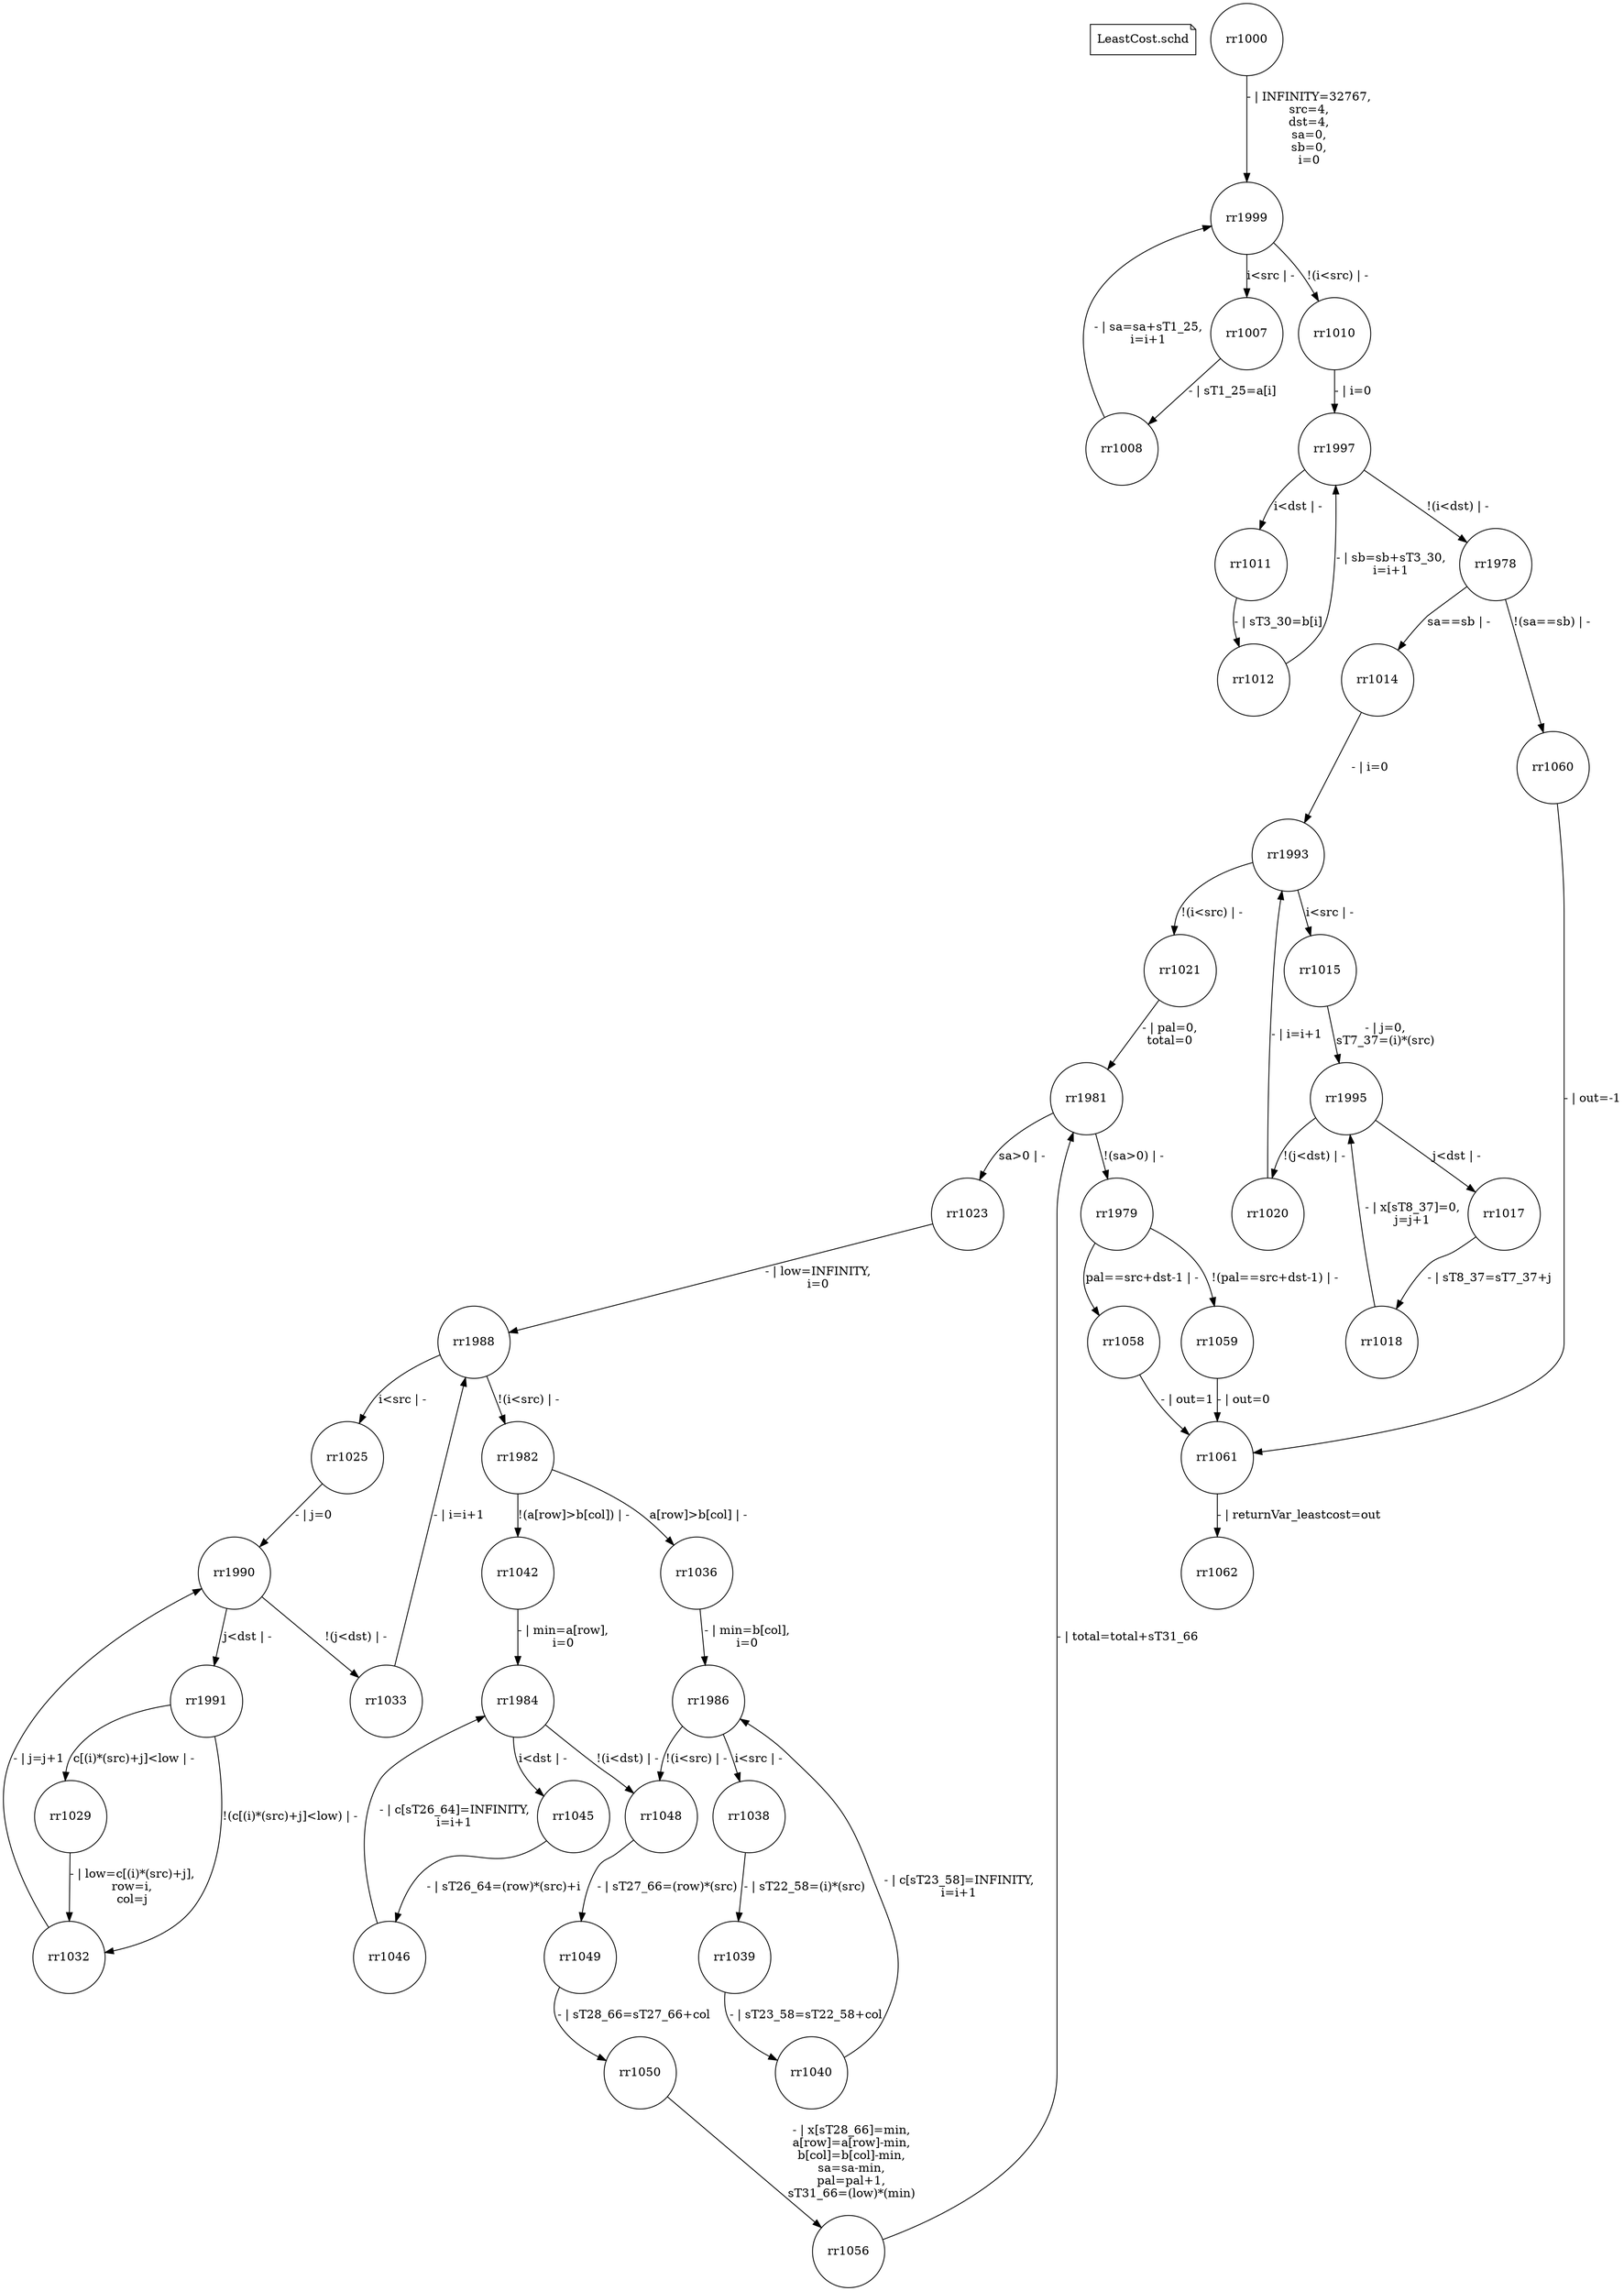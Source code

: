 digraph fsmdIndot {

"LeastCost.schd" [shape=note];
rr1000 [shape=circle];
rr1999 [shape=circle];
rr1000 -> rr1999 [label="- | INFINITY=32767,\nsrc=4,\ndst=4,\nsa=0,\nsb=0,\ni=0"];
rr1007 [shape=circle];
rr1008 [shape=circle];
rr1007 -> rr1008 [label="- | sT1_25=a[i]"];
rr1008 [shape=circle];
rr1999 [shape=circle];
rr1008 -> rr1999 [label="- | sa=sa+sT1_25,\ni=i+1"];
rr1010 [shape=circle];
rr1997 [shape=circle];
rr1010 -> rr1997 [label="- | i=0"];
rr1011 [shape=circle];
rr1012 [shape=circle];
rr1011 -> rr1012 [label="- | sT3_30=b[i]"];
rr1012 [shape=circle];
rr1997 [shape=circle];
rr1012 -> rr1997 [label="- | sb=sb+sT3_30,\ni=i+1"];
rr1014 [shape=circle];
rr1993 [shape=circle];
rr1014 -> rr1993 [label="- | i=0"];
rr1015 [shape=circle];
rr1995 [shape=circle];
rr1015 -> rr1995 [label="- | j=0,\nsT7_37=(i)*(src)"];
rr1017 [shape=circle];
rr1018 [shape=circle];
rr1017 -> rr1018 [label="- | sT8_37=sT7_37+j"];
rr1018 [shape=circle];
rr1995 [shape=circle];
rr1018 -> rr1995 [label="- | x[sT8_37]=0,\nj=j+1"];
rr1020 [shape=circle];
rr1993 [shape=circle];
rr1020 -> rr1993 [label="- | i=i+1"];
rr1021 [shape=circle];
rr1981 [shape=circle];
rr1021 -> rr1981 [label="- | pal=0,\ntotal=0"];
rr1023 [shape=circle];
rr1988 [shape=circle];
rr1023 -> rr1988 [label="- | low=INFINITY,\ni=0"];
rr1025 [shape=circle];
rr1990 [shape=circle];
rr1025 -> rr1990 [label="- | j=0"];
rr1029 [shape=circle];
rr1032 [shape=circle];
rr1029 -> rr1032 [label="- | low=c[(i)*(src)+j],\nrow=i,\ncol=j"];
rr1032 [shape=circle];
rr1990 [shape=circle];
rr1032 -> rr1990 [label="- | j=j+1"];
rr1033 [shape=circle];
rr1988 [shape=circle];
rr1033 -> rr1988 [label="- | i=i+1"];
rr1036 [shape=circle];
rr1986 [shape=circle];
rr1036 -> rr1986 [label="- | min=b[col],\ni=0"];
rr1038 [shape=circle];
rr1039 [shape=circle];
rr1038 -> rr1039 [label="- | sT22_58=(i)*(src)"];
rr1039 [shape=circle];
rr1040 [shape=circle];
rr1039 -> rr1040 [label="- | sT23_58=sT22_58+col"];
rr1040 [shape=circle];
rr1986 [shape=circle];
rr1040 -> rr1986 [label="- | c[sT23_58]=INFINITY,\ni=i+1"];
rr1042 [shape=circle];
rr1984 [shape=circle];
rr1042 -> rr1984 [label="- | min=a[row],\ni=0"];
rr1045 [shape=circle];
rr1046 [shape=circle];
rr1045 -> rr1046 [label="- | sT26_64=(row)*(src)+i"];
rr1046 [shape=circle];
rr1984 [shape=circle];
rr1046 -> rr1984 [label="- | c[sT26_64]=INFINITY,\ni=i+1"];
rr1048 [shape=circle];
rr1049 [shape=circle];
rr1048 -> rr1049 [label="- | sT27_66=(row)*(src)"];
rr1049 [shape=circle];
rr1050 [shape=circle];
rr1049 -> rr1050 [label="- | sT28_66=sT27_66+col"];
rr1050 [shape=circle];
rr1056 [shape=circle];
rr1050 -> rr1056 [label="- | x[sT28_66]=min,\na[row]=a[row]-min,\nb[col]=b[col]-min,\nsa=sa-min,\npal=pal+1,\nsT31_66=(low)*(min)"];
rr1056 [shape=circle];
rr1981 [shape=circle];
rr1056 -> rr1981 [label="- | total=total+sT31_66"];
rr1058 [shape=circle];
rr1061 [shape=circle];
rr1058 -> rr1061 [label="- | out=1"];
rr1059 [shape=circle];
rr1061 [shape=circle];
rr1059 -> rr1061 [label="- | out=0"];
rr1060 [shape=circle];
rr1061 [shape=circle];
rr1060 -> rr1061 [label="- | out=-1"];
rr1061 [shape=circle];
rr1062 [shape=circle];
rr1061 -> rr1062 [label="- | returnVar_leastcost=out"];
rr1978 [shape=circle];
rr1014 [shape=circle];
rr1978 -> rr1014 [label="sa==sb | -"];
rr1060 [shape=circle];
rr1978 -> rr1060 [label="!(sa==sb) | -"];
rr1979 [shape=circle];
rr1058 [shape=circle];
rr1979 -> rr1058 [label="pal==src+dst-1 | -"];
rr1059 [shape=circle];
rr1979 -> rr1059 [label="!(pal==src+dst-1) | -"];
rr1981 [shape=circle];
rr1023 [shape=circle];
rr1981 -> rr1023 [label="sa>0 | -"];
rr1979 [shape=circle];
rr1981 -> rr1979 [label="!(sa>0) | -"];
rr1982 [shape=circle];
rr1036 [shape=circle];
rr1982 -> rr1036 [label="a[row]>b[col] | -"];
rr1042 [shape=circle];
rr1982 -> rr1042 [label="!(a[row]>b[col]) | -"];
rr1984 [shape=circle];
rr1045 [shape=circle];
rr1984 -> rr1045 [label="i<dst | -"];
rr1048 [shape=circle];
rr1984 -> rr1048 [label="!(i<dst) | -"];
rr1986 [shape=circle];
rr1038 [shape=circle];
rr1986 -> rr1038 [label="i<src | -"];
rr1048 [shape=circle];
rr1986 -> rr1048 [label="!(i<src) | -"];
rr1988 [shape=circle];
rr1025 [shape=circle];
rr1988 -> rr1025 [label="i<src | -"];
rr1982 [shape=circle];
rr1988 -> rr1982 [label="!(i<src) | -"];
rr1990 [shape=circle];
rr1991 [shape=circle];
rr1990 -> rr1991 [label="j<dst | -"];
rr1033 [shape=circle];
rr1990 -> rr1033 [label="!(j<dst) | -"];
rr1991 [shape=circle];
rr1029 [shape=circle];
rr1991 -> rr1029 [label="c[(i)*(src)+j]<low | -"];
rr1032 [shape=circle];
rr1991 -> rr1032 [label="!(c[(i)*(src)+j]<low) | -"];
rr1993 [shape=circle];
rr1015 [shape=circle];
rr1993 -> rr1015 [label="i<src | -"];
rr1021 [shape=circle];
rr1993 -> rr1021 [label="!(i<src) | -"];
rr1995 [shape=circle];
rr1017 [shape=circle];
rr1995 -> rr1017 [label="j<dst | -"];
rr1020 [shape=circle];
rr1995 -> rr1020 [label="!(j<dst) | -"];
rr1997 [shape=circle];
rr1011 [shape=circle];
rr1997 -> rr1011 [label="i<dst | -"];
rr1978 [shape=circle];
rr1997 -> rr1978 [label="!(i<dst) | -"];
rr1999 [shape=circle];
rr1007 [shape=circle];
rr1999 -> rr1007 [label="i<src | -"];
rr1010 [shape=circle];
rr1999 -> rr1010 [label="!(i<src) | -"];

}
